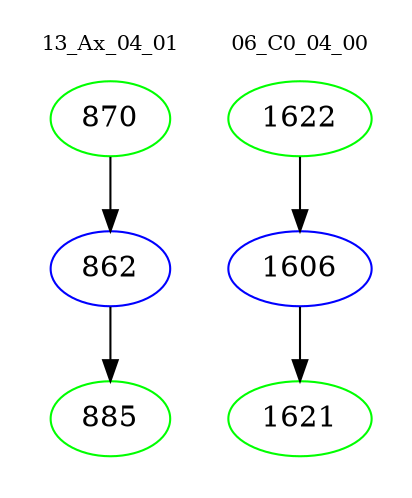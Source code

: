 digraph{
subgraph cluster_0 {
color = white
label = "13_Ax_04_01";
fontsize=10;
T0_870 [label="870", color="green"]
T0_870 -> T0_862 [color="black"]
T0_862 [label="862", color="blue"]
T0_862 -> T0_885 [color="black"]
T0_885 [label="885", color="green"]
}
subgraph cluster_1 {
color = white
label = "06_C0_04_00";
fontsize=10;
T1_1622 [label="1622", color="green"]
T1_1622 -> T1_1606 [color="black"]
T1_1606 [label="1606", color="blue"]
T1_1606 -> T1_1621 [color="black"]
T1_1621 [label="1621", color="green"]
}
}
